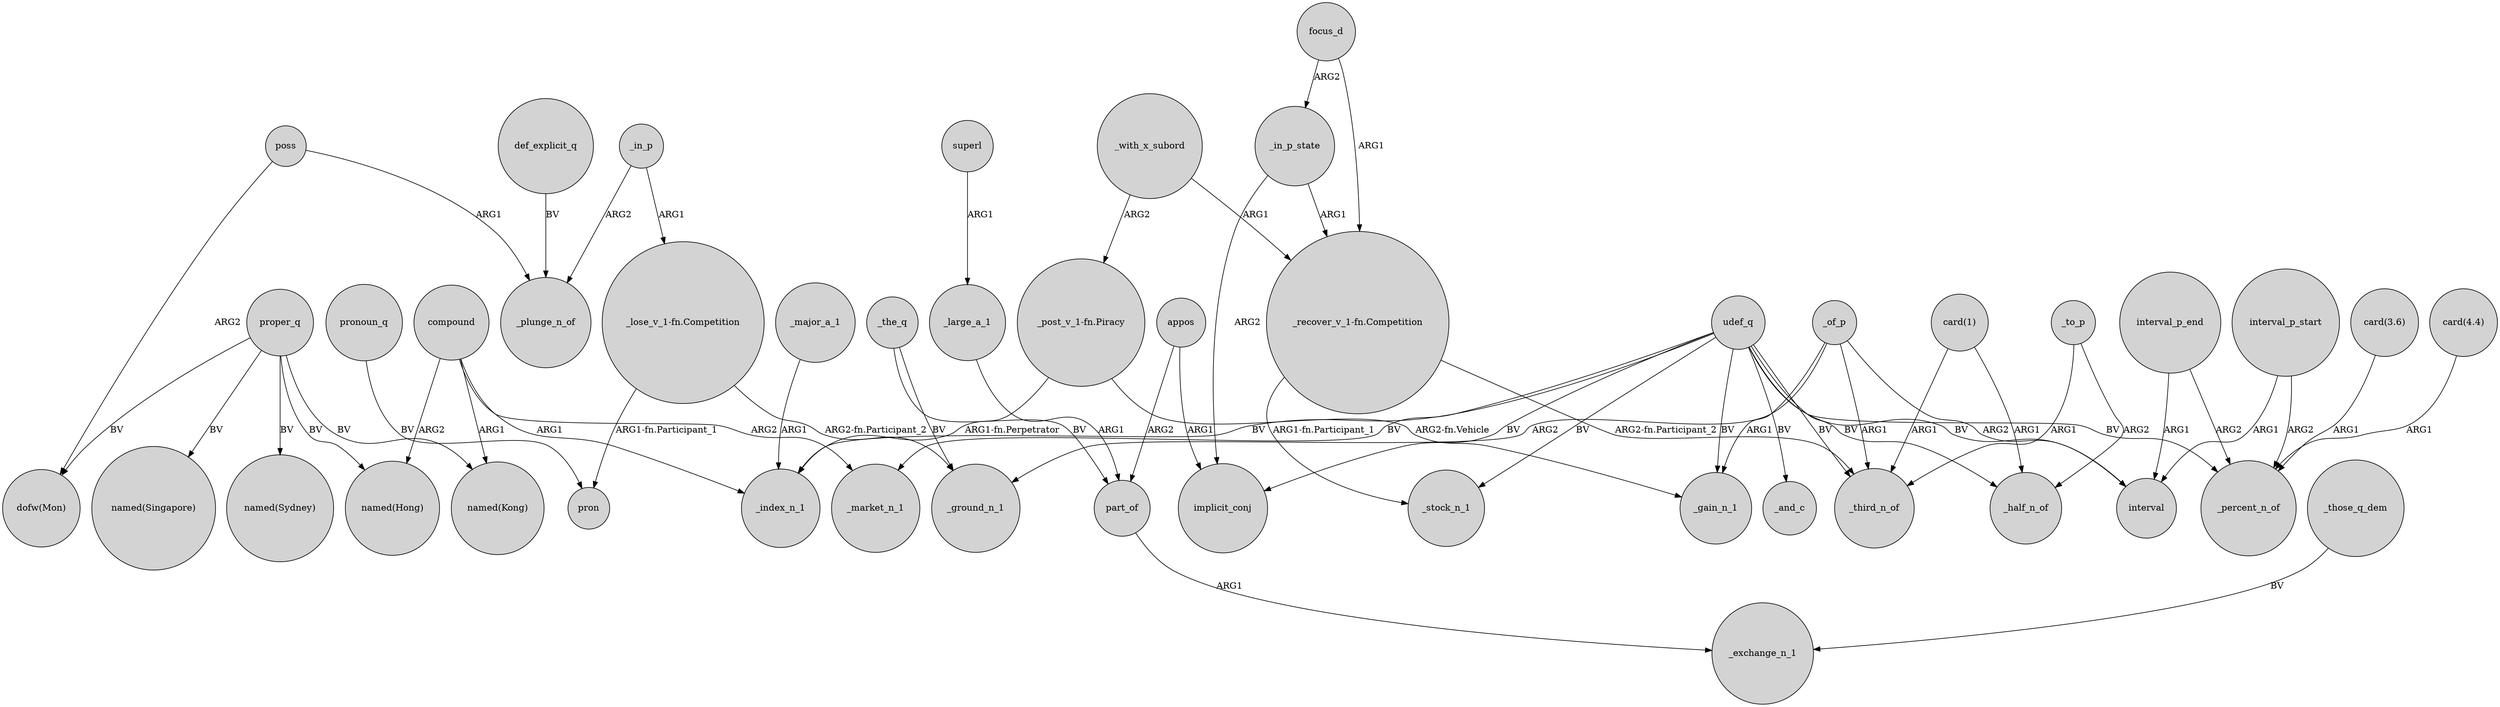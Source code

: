 digraph {
	node [shape=circle style=filled]
	_major_a_1 -> _index_n_1 [label=ARG1]
	udef_q -> _market_n_1 [label=BV]
	focus_d -> _in_p_state [label=ARG2]
	_the_q -> part_of [label=BV]
	"_lose_v_1-fn.Competition" -> _ground_n_1 [label="ARG2-fn.Participant_2"]
	def_explicit_q -> _plunge_n_of [label=BV]
	poss -> "dofw(Mon)" [label=ARG2]
	_in_p_state -> implicit_conj [label=ARG2]
	compound -> _market_n_1 [label=ARG2]
	superl -> _large_a_1 [label=ARG1]
	"card(1)" -> _third_n_of [label=ARG1]
	focus_d -> "_recover_v_1-fn.Competition" [label=ARG1]
	poss -> _plunge_n_of [label=ARG1]
	proper_q -> "dofw(Mon)" [label=BV]
	_large_a_1 -> part_of [label=ARG1]
	udef_q -> interval [label=BV]
	udef_q -> _index_n_1 [label=BV]
	"card(3.6)" -> _percent_n_of [label=ARG1]
	part_of -> _exchange_n_1 [label=ARG1]
	udef_q -> _and_c [label=BV]
	_of_p -> _gain_n_1 [label=ARG1]
	"_post_v_1-fn.Piracy" -> _gain_n_1 [label="ARG2-fn.Vehicle"]
	proper_q -> "named(Singapore)" [label=BV]
	interval_p_start -> interval [label=ARG1]
	"_post_v_1-fn.Piracy" -> _index_n_1 [label="ARG1-fn.Perpetrator"]
	"_recover_v_1-fn.Competition" -> _third_n_of [label="ARG2-fn.Participant_2"]
	pronoun_q -> pron [label=BV]
	_in_p -> "_lose_v_1-fn.Competition" [label=ARG1]
	proper_q -> "named(Sydney)" [label=BV]
	udef_q -> _stock_n_1 [label=BV]
	_in_p_state -> "_recover_v_1-fn.Competition" [label=ARG1]
	interval_p_start -> _percent_n_of [label=ARG2]
	_of_p -> _ground_n_1 [label=ARG2]
	appos -> implicit_conj [label=ARG1]
	"_lose_v_1-fn.Competition" -> pron [label="ARG1-fn.Participant_1"]
	proper_q -> "named(Kong)" [label=BV]
	udef_q -> _percent_n_of [label=BV]
	compound -> "named(Hong)" [label=ARG2]
	"_recover_v_1-fn.Competition" -> _stock_n_1 [label="ARG1-fn.Participant_1"]
	compound -> "named(Kong)" [label=ARG1]
	interval_p_end -> interval [label=ARG1]
	compound -> _index_n_1 [label=ARG1]
	udef_q -> _half_n_of [label=BV]
	_in_p -> _plunge_n_of [label=ARG2]
	_the_q -> _ground_n_1 [label=BV]
	_to_p -> _half_n_of [label=ARG2]
	interval_p_end -> _percent_n_of [label=ARG2]
	_those_q_dem -> _exchange_n_1 [label=BV]
	"card(4.4)" -> _percent_n_of [label=ARG1]
	_to_p -> _third_n_of [label=ARG1]
	"card(1)" -> _half_n_of [label=ARG1]
	udef_q -> implicit_conj [label=BV]
	proper_q -> "named(Hong)" [label=BV]
	_of_p -> _third_n_of [label=ARG1]
	_with_x_subord -> "_recover_v_1-fn.Competition" [label=ARG1]
	_of_p -> interval [label=ARG2]
	udef_q -> _third_n_of [label=BV]
	_with_x_subord -> "_post_v_1-fn.Piracy" [label=ARG2]
	appos -> part_of [label=ARG2]
	udef_q -> _gain_n_1 [label=BV]
}
